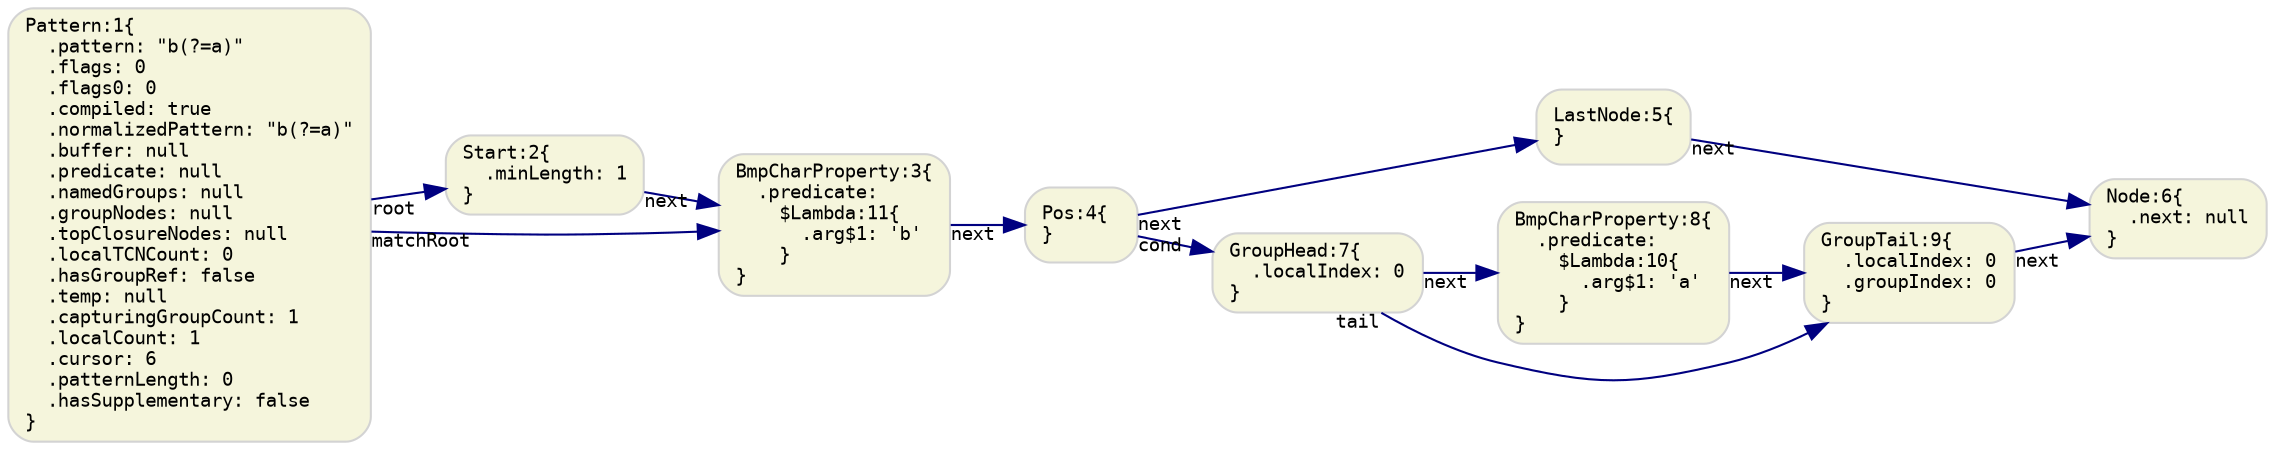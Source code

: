 digraph G {
  rankdir=LR;
  graph [fontname="Monospace", fontsize="11"]

  // default nodes
  node [fontname="Monospace", fontsize="9", shape="box", style="rounded,filled", color="LightGray", fillcolor="Beige"]
  1[ label="Pattern:1\{\l  .pattern: \"b(?=a)\"\l  .flags: 0\l  .flags0: 0\l  .compiled: true\l  .normalizedPattern: \"b(?=a)\"\l  .buffer: null\l  .predicate: null\l  .namedGroups: null\l  .groupNodes: null\l  .topClosureNodes: null\l  .localTCNCount: 0\l  .hasGroupRef: false\l  .temp: null\l  .capturingGroupCount: 1\l  .localCount: 1\l  .cursor: 6\l  .patternLength: 0\l  .hasSupplementary: false\l\}\l" ]
  2[ label="Start:2\{\l  .minLength: 1\l\}\l" ]
  3[ label="BmpCharProperty:3\{\l  .predicate:\l    $Lambda:11\{\l      .arg$1: 'b'\l    \}\l\}\l" ]
  4[ label="Pos:4\{\l\}\l" ]
  5[ label="LastNode:5\{\l\}\l" ]
  6[ label="Node:6\{\l  .next: null\l\}\l" ]
  7[ label="GroupHead:7\{\l  .localIndex: 0\l\}\l" ]
  8[ label="BmpCharProperty:8\{\l  .predicate:\l    $Lambda:10\{\l      .arg$1: 'a'\l    \}\l\}\l" ]
  9[ label="GroupTail:9\{\l  .localIndex: 0\l  .groupIndex: 0\l\}\l" ]

  // default edges
  edge [fontname="Monospace", fontsize="9", color="Navy"]
  5 -> 6 [ label="",  taillabel="next" ]
  4 -> 5 [ label="",  taillabel="next" ]
  9 -> 6 [ label="",  taillabel="next" ]
  8 -> 9 [ label="",  taillabel="next" ]
  7 -> 8 [ label="",  taillabel="next" ]
  7 -> 9 [ label="",  taillabel="tail" ]
  4 -> 7 [ label="",  taillabel="cond" ]
  3 -> 4 [ label="",  taillabel="next" ]
  2 -> 3 [ label="",  taillabel="next" ]
  1 -> 2 [ label="",  taillabel="root" ]
  1 -> 3 [ label="",  taillabel="matchRoot" ]
}

